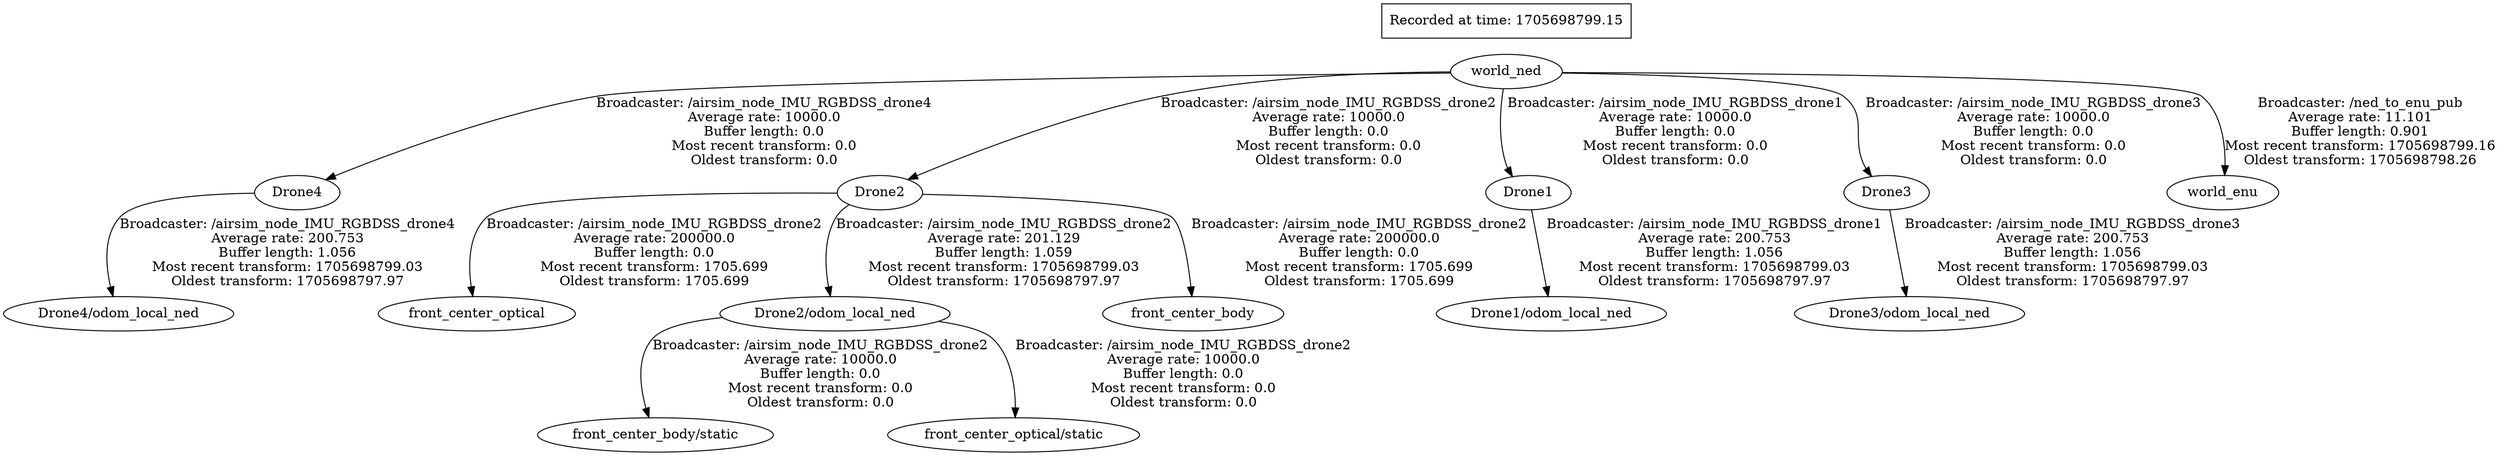 digraph graphname {
	graph [bb="0,0,2101.8,470",
		compound=True,
		rank=same,
		rankdir=TB,
		ranksep=0.2
	];
	node [label="\N"];
	world_ned	 [height=0.5,
		label=world_ned,
		pos="1276.8,399",
		shape=ellipse,
		width=1.336];
	Drone4	 [height=0.5,
		label=Drone4,
		pos="250.79,272",
		shape=ellipse,
		width=1.0291];
	world_ned -> Drone4	 [label="Broadcaster: /airsim_node_IMU_RGBDSS_drone4\nAverage rate: 10000.0\nBuffer length: 0.0\nMost recent transform: 0.0\nOldest transform: 0.0",
		lp="653.29,335.5",
		penwidth=1,
		pos="e,276.32,285.17 1228.6,398.29 1071.8,395.86 582.53,387.21 512.79,373 427.93,355.71 334.67,313.78 285.54,289.73"];
	Drone2	 [height=0.5,
		label=Drone2,
		pos="744.79,272",
		shape=ellipse,
		width=1.0291];
	world_ned -> Drone2	 [label="Broadcaster: /airsim_node_IMU_RGBDSS_drone2\nAverage rate: 10000.0\nBuffer length: 0.0\nMost recent transform: 0.0\nOldest transform: 0.0",
		lp="1127.3,335.5",
		penwidth=1,
		pos="e,769.7,285.42 1229,396.49 1158.8,392.5 1031.4,384.03 986.79,373 909.27,353.83 824.36,313.51 778.59,290.03"];
	Drone1	 [height=0.5,
		label=Drone1,
		pos="1295.8,272",
		shape=ellipse,
		width=1.0291];
	world_ned -> Drone1	 [label="Broadcaster: /airsim_node_IMU_RGBDSS_drone1\nAverage rate: 10000.0\nBuffer length: 0.0\nMost recent transform: 0.0\nOldest transform: 0.0",
		lp="1418.3,335.5",
		penwidth=1,
		pos="e,1282,288.86 1273.9,380.99 1271.2,360.39 1268.9,325.91 1277.8,298 1277.8,297.9 1277.9,297.8 1277.9,297.71"];
	Drone3	 [height=0.5,
		label=Drone3,
		pos="1599.8,272",
		shape=ellipse,
		width=1.0291];
	world_ned -> Drone3	 [label="Broadcaster: /airsim_node_IMU_RGBDSS_drone3\nAverage rate: 10000.0\nBuffer length: 0.0\nMost recent transform: 0.0\nOldest transform: 0.0",
		lp="1722.3,335.5",
		penwidth=1,
		pos="e,1586.8,289.17 1324.8,397.45 1400.6,394.59 1541.1,387.4 1558.8,373 1585.8,351.01 1566.6,329.37 1581.8,298 1581.8,297.91 1581.9,297.81 1581.9,297.72"];
	world_enu	 [height=0.5,
		label=world_enu,
		pos="1884.8,272",
		shape=ellipse,
		width=1.336];
	world_ned -> world_enu	 [label="Broadcaster: /ned_to_enu_pub\nAverage rate: 11.101\nBuffer length: 0.901\nMost recent transform: 1705698799.16\nOldest transform: 1705698798.26",
		lp="1994.3,335.5",
		penwidth=1,
		pos="e,1886.8,290.26 1325.3,398.45 1462,396.67 1842.4,390.21 1862.8,373 1883.5,355.55 1887.4,323.58 1887.2,300.27"];
	Drone4__odom_local_ned	 [height=0.5,
		label="Drone4/odom_local_ned",
		pos="98.791,145",
		shape=ellipse,
		width=2.7442];
	Drone4 -> Drone4__odom_local_ned	 [label="Broadcaster: /airsim_node_IMU_RGBDSS_drone4\nAverage rate: 200.753\nBuffer length: 1.056\nMost recent transform: 1705698799.03\nOldest transform: 1705698797.97",
		lp="240.29,208.5",
		penwidth=1,
		pos="e,92.73,163.07 213.59,270.87 173.7,268.79 114.14,262.86 99.791,246 82.916,226.17 85.28,195.37 90.243,172.99"];
	front_center_optical	 [height=0.5,
		label=front_center_optical,
		pos="402.79,145",
		shape=ellipse,
		width=2.2748];
	Drone2 -> front_center_optical	 [label="Broadcaster: /airsim_node_IMU_RGBDSS_drone2\nAverage rate: 200000.0\nBuffer length: 0.0\nMost recent transform: 1705.699\nOldest transform: 1705.699",
		lp="554.29,208.5",
		penwidth=1,
		pos="e,398.6,163.27 707.48,271.7 625.34,270.66 434.5,266.1 413.79,246 394.89,227.66 394.3,196.34 397.08,173.43"];
	Drone2__odom_local_ned	 [height=0.5,
		label="Drone2/odom_local_ned",
		pos="706.79,145",
		shape=ellipse,
		width=2.7442];
	Drone2 -> Drone2__odom_local_ned	 [label="Broadcaster: /airsim_node_IMU_RGBDSS_drone2\nAverage rate: 201.129\nBuffer length: 1.059\nMost recent transform: 1705698799.03\nOldest transform: 1705698797.97",
		lp="848.29,208.5",
		penwidth=1,
		pos="e,702.2,163.36 719,258.77 714.5,255.25 710.42,251 707.79,246 696.06,223.69 697.19,194.6 700.43,173.37"];
	front_center_body	 [height=0.5,
		label=front_center_body,
		pos="1010.8,145",
		shape=ellipse,
		width=2.0943];
	Drone2 -> front_center_body	 [label="Broadcaster: /airsim_node_IMU_RGBDSS_drone2\nAverage rate: 200000.0\nBuffer length: 0.0\nMost recent transform: 1705.699\nOldest transform: 1705.699",
		lp="1154.3,208.5",
		penwidth=1,
		pos="e,1012.6,163.03 781.83,270.41 846.28,267.31 973.71,259.53 988.79,246 1008.9,228 1012.9,196.35 1012.9,173.27"];
	front_center_body__static	 [height=0.5,
		label="front_center_body/static",
		pos="554.79,18",
		shape=ellipse,
		width=2.69];
	Drone2__odom_local_ned -> front_center_body__static	 [label="Broadcaster: /airsim_node_IMU_RGBDSS_drone2\nAverage rate: 10000.0\nBuffer length: 0.0\nMost recent transform: 0.0\nOldest transform: 0.0",
		lp="696.29,81.5",
		penwidth=1,
		pos="e,548.73,36.068 614.08,138.74 587.86,134.94 564.15,128.83 555.79,119 538.92,99.171 541.28,68.366 546.24,45.988"];
	front_center_optical__static	 [height=0.5,
		label="front_center_optical/static",
		pos="858.79,18",
		shape=ellipse,
		width=2.8525];
	Drone2__odom_local_ned -> front_center_optical__static	 [label="Broadcaster: /airsim_node_IMU_RGBDSS_drone2\nAverage rate: 10000.0\nBuffer length: 0.0\nMost recent transform: 0.0\nOldest transform: 0.0",
		lp="1001.3,81.5",
		penwidth=1,
		pos="e,860.33,36.103 790.91,135.47 811.35,131.57 829.45,126.22 836.79,119 855.9,100.21 860.2,68.97 860.47,46.2"];
	Drone1__odom_local_ned	 [height=0.5,
		label="Drone1/odom_local_ned",
		pos="1314.8,145",
		shape=ellipse,
		width=2.7442];
	Drone1 -> Drone1__odom_local_ned	 [label="Broadcaster: /airsim_node_IMU_RGBDSS_drone1\nAverage rate: 200.753\nBuffer length: 1.056\nMost recent transform: 1705698799.03\nOldest transform: 1705698797.97",
		lp="1451.3,208.5",
		penwidth=1,
		pos="e,1312.1,163.16 1298.5,253.8 1301.7,232.77 1306.9,197.91 1310.6,173.32"];
	Drone3__odom_local_ned	 [height=0.5,
		label="Drone3/odom_local_ned",
		pos="1618.8,145",
		shape=ellipse,
		width=2.7442];
	Drone3 -> Drone3__odom_local_ned	 [label="Broadcaster: /airsim_node_IMU_RGBDSS_drone3\nAverage rate: 200.753\nBuffer length: 1.056\nMost recent transform: 1705698799.03\nOldest transform: 1705698797.97",
		lp="1755.3,208.5",
		penwidth=1,
		pos="e,1616.1,163.16 1602.5,253.8 1605.7,232.77 1610.9,197.91 1614.6,173.32"];
	"_22Recorded_20at_20time_3A_201705698799.15_22"	 [height=0.5,
		label="Recorded at time: 1705698799.15",
		pos="1276.8,452",
		shape=box,
		width=2.8194];
	"_22Recorded_20at_20time_3A_201705698799.15_22" -> world_ned	 [penwidth=1,
		pos="e,1276.8,417.09 1276.8,433.76 1276.8,431.66 1276.8,429.47 1276.8,427.27",
		style=invis];
}
